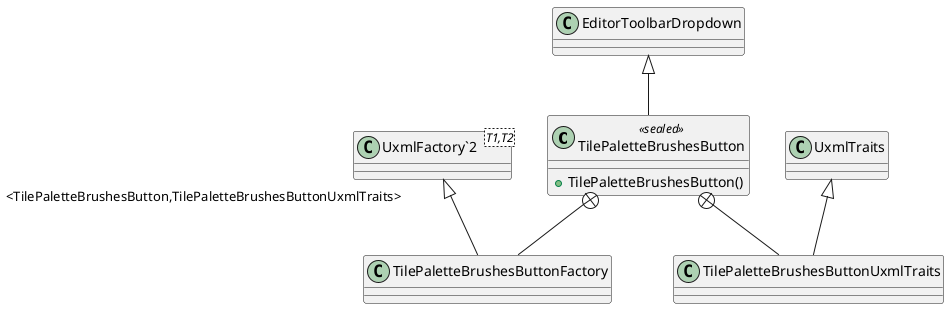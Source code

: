 @startuml
class TilePaletteBrushesButton <<sealed>> {
    + TilePaletteBrushesButton()
}
class TilePaletteBrushesButtonFactory {
}
class TilePaletteBrushesButtonUxmlTraits {
}
class "UxmlFactory`2"<T1,T2> {
}
EditorToolbarDropdown <|-- TilePaletteBrushesButton
TilePaletteBrushesButton +-- TilePaletteBrushesButtonFactory
"UxmlFactory`2" "<TilePaletteBrushesButton,TilePaletteBrushesButtonUxmlTraits>" <|-- TilePaletteBrushesButtonFactory
TilePaletteBrushesButton +-- TilePaletteBrushesButtonUxmlTraits
UxmlTraits <|-- TilePaletteBrushesButtonUxmlTraits
@enduml
